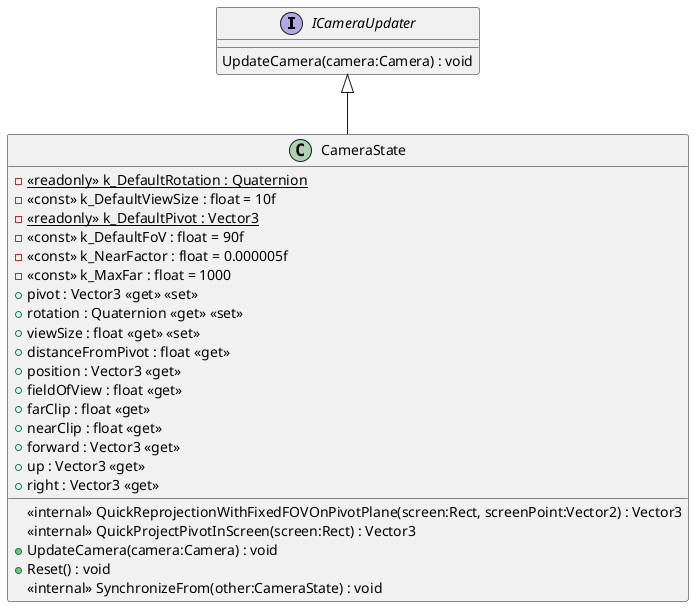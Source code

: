 @startuml
interface ICameraUpdater {
    UpdateCamera(camera:Camera) : void
}
class CameraState {
    - {static} <<readonly>> k_DefaultRotation : Quaternion
    - <<const>> k_DefaultViewSize : float = 10f
    - {static} <<readonly>> k_DefaultPivot : Vector3
    - <<const>> k_DefaultFoV : float = 90f
    - <<const>> k_NearFactor : float = 0.000005f
    - <<const>> k_MaxFar : float = 1000
    + pivot : Vector3 <<get>> <<set>>
    + rotation : Quaternion <<get>> <<set>>
    + viewSize : float <<get>> <<set>>
    + distanceFromPivot : float <<get>>
    + position : Vector3 <<get>>
    + fieldOfView : float <<get>>
    + farClip : float <<get>>
    + nearClip : float <<get>>
    + forward : Vector3 <<get>>
    + up : Vector3 <<get>>
    + right : Vector3 <<get>>
    <<internal>> QuickReprojectionWithFixedFOVOnPivotPlane(screen:Rect, screenPoint:Vector2) : Vector3
    <<internal>> QuickProjectPivotInScreen(screen:Rect) : Vector3
    + UpdateCamera(camera:Camera) : void
    + Reset() : void
    <<internal>> SynchronizeFrom(other:CameraState) : void
}
ICameraUpdater <|-- CameraState
@enduml
